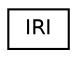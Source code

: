 digraph "Graphical Class Hierarchy"
{
  edge [fontname="Helvetica",fontsize="10",labelfontname="Helvetica",labelfontsize="10"];
  node [fontname="Helvetica",fontsize="10",shape=record];
  rankdir="LR";
  Node1 [label="IRI",height=0.2,width=0.4,color="black", fillcolor="white", style="filled",URL="$class_i_r_i.xhtml"];
}
